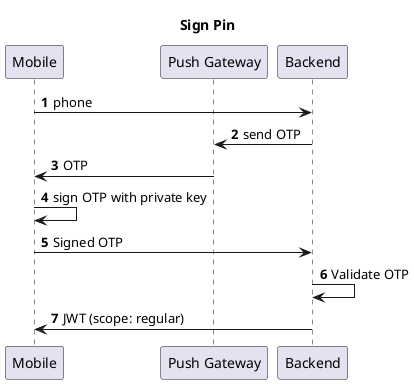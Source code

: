 @startuml
title: Sign Pin

participant Mobile as Mob
participant "Push Gateway" as push
participant Backend as Back

autonumber
Mob -> Back: phone
Back -> push: send OTP
push -> Mob: OTP
Mob -> Mob: sign OTP with private key
Mob -> Back: Signed OTP
Back -> Back: Validate OTP
Back -> Mob: JWT (scope: regular)
@enduml